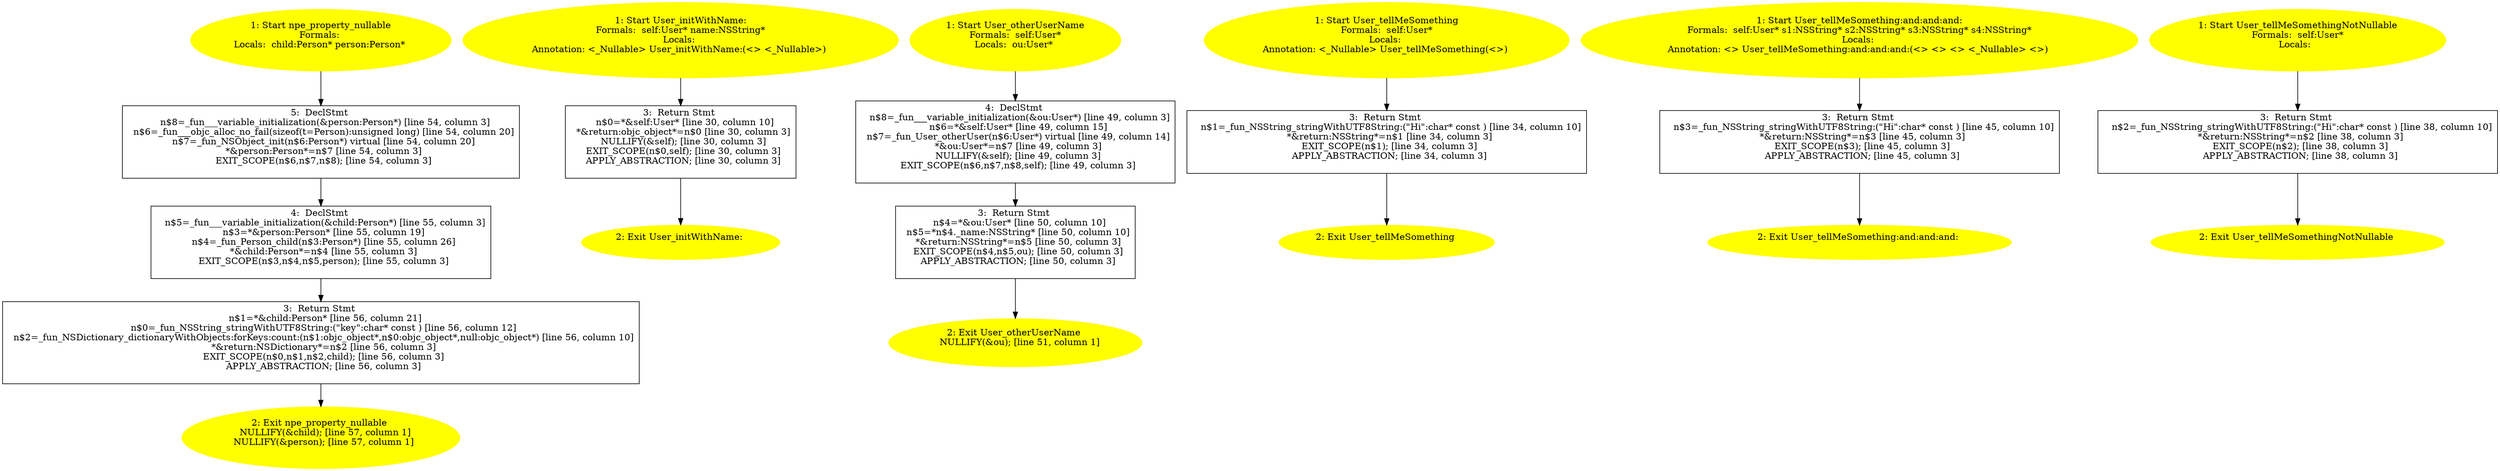 /* @generated */
digraph cfg {
"npe_property_nullable.ba4461b16b55481ab8de5124734d2bf3_1" [label="1: Start npe_property_nullable\nFormals: \nLocals:  child:Person* person:Person* \n  " color=yellow style=filled]
	

	 "npe_property_nullable.ba4461b16b55481ab8de5124734d2bf3_1" -> "npe_property_nullable.ba4461b16b55481ab8de5124734d2bf3_5" ;
"npe_property_nullable.ba4461b16b55481ab8de5124734d2bf3_2" [label="2: Exit npe_property_nullable \n   NULLIFY(&child); [line 57, column 1]\n  NULLIFY(&person); [line 57, column 1]\n " color=yellow style=filled]
	

"npe_property_nullable.ba4461b16b55481ab8de5124734d2bf3_3" [label="3:  Return Stmt \n   n$1=*&child:Person* [line 56, column 21]\n  n$0=_fun_NSString_stringWithUTF8String:(\"key\":char* const ) [line 56, column 12]\n  n$2=_fun_NSDictionary_dictionaryWithObjects:forKeys:count:(n$1:objc_object*,n$0:objc_object*,null:objc_object*) [line 56, column 10]\n  *&return:NSDictionary*=n$2 [line 56, column 3]\n  EXIT_SCOPE(n$0,n$1,n$2,child); [line 56, column 3]\n  APPLY_ABSTRACTION; [line 56, column 3]\n " shape="box"]
	

	 "npe_property_nullable.ba4461b16b55481ab8de5124734d2bf3_3" -> "npe_property_nullable.ba4461b16b55481ab8de5124734d2bf3_2" ;
"npe_property_nullable.ba4461b16b55481ab8de5124734d2bf3_4" [label="4:  DeclStmt \n   n$5=_fun___variable_initialization(&child:Person*) [line 55, column 3]\n  n$3=*&person:Person* [line 55, column 19]\n  n$4=_fun_Person_child(n$3:Person*) [line 55, column 26]\n  *&child:Person*=n$4 [line 55, column 3]\n  EXIT_SCOPE(n$3,n$4,n$5,person); [line 55, column 3]\n " shape="box"]
	

	 "npe_property_nullable.ba4461b16b55481ab8de5124734d2bf3_4" -> "npe_property_nullable.ba4461b16b55481ab8de5124734d2bf3_3" ;
"npe_property_nullable.ba4461b16b55481ab8de5124734d2bf3_5" [label="5:  DeclStmt \n   n$8=_fun___variable_initialization(&person:Person*) [line 54, column 3]\n  n$6=_fun___objc_alloc_no_fail(sizeof(t=Person):unsigned long) [line 54, column 20]\n  n$7=_fun_NSObject_init(n$6:Person*) virtual [line 54, column 20]\n  *&person:Person*=n$7 [line 54, column 3]\n  EXIT_SCOPE(n$6,n$7,n$8); [line 54, column 3]\n " shape="box"]
	

	 "npe_property_nullable.ba4461b16b55481ab8de5124734d2bf3_5" -> "npe_property_nullable.ba4461b16b55481ab8de5124734d2bf3_4" ;
"initWithName:#User(class NSString)#instance.1755f5e97d3aa5318dd071b864db9bb7_1" [label="1: Start User_initWithName:\nFormals:  self:User* name:NSString*\nLocals: \nAnnotation: <_Nullable> User_initWithName:(<> <_Nullable>) \n  " color=yellow style=filled]
	

	 "initWithName:#User(class NSString)#instance.1755f5e97d3aa5318dd071b864db9bb7_1" -> "initWithName:#User(class NSString)#instance.1755f5e97d3aa5318dd071b864db9bb7_3" ;
"initWithName:#User(class NSString)#instance.1755f5e97d3aa5318dd071b864db9bb7_2" [label="2: Exit User_initWithName: \n  " color=yellow style=filled]
	

"initWithName:#User(class NSString)#instance.1755f5e97d3aa5318dd071b864db9bb7_3" [label="3:  Return Stmt \n   n$0=*&self:User* [line 30, column 10]\n  *&return:objc_object*=n$0 [line 30, column 3]\n  NULLIFY(&self); [line 30, column 3]\n  EXIT_SCOPE(n$0,self); [line 30, column 3]\n  APPLY_ABSTRACTION; [line 30, column 3]\n " shape="box"]
	

	 "initWithName:#User(class NSString)#instance.1755f5e97d3aa5318dd071b864db9bb7_3" -> "initWithName:#User(class NSString)#instance.1755f5e97d3aa5318dd071b864db9bb7_2" ;
"otherUserName#User#instance.7b86b8d2191be71dec320c3203056cd7_1" [label="1: Start User_otherUserName\nFormals:  self:User*\nLocals:  ou:User* \n  " color=yellow style=filled]
	

	 "otherUserName#User#instance.7b86b8d2191be71dec320c3203056cd7_1" -> "otherUserName#User#instance.7b86b8d2191be71dec320c3203056cd7_4" ;
"otherUserName#User#instance.7b86b8d2191be71dec320c3203056cd7_2" [label="2: Exit User_otherUserName \n   NULLIFY(&ou); [line 51, column 1]\n " color=yellow style=filled]
	

"otherUserName#User#instance.7b86b8d2191be71dec320c3203056cd7_3" [label="3:  Return Stmt \n   n$4=*&ou:User* [line 50, column 10]\n  n$5=*n$4._name:NSString* [line 50, column 10]\n  *&return:NSString*=n$5 [line 50, column 3]\n  EXIT_SCOPE(n$4,n$5,ou); [line 50, column 3]\n  APPLY_ABSTRACTION; [line 50, column 3]\n " shape="box"]
	

	 "otherUserName#User#instance.7b86b8d2191be71dec320c3203056cd7_3" -> "otherUserName#User#instance.7b86b8d2191be71dec320c3203056cd7_2" ;
"otherUserName#User#instance.7b86b8d2191be71dec320c3203056cd7_4" [label="4:  DeclStmt \n   n$8=_fun___variable_initialization(&ou:User*) [line 49, column 3]\n  n$6=*&self:User* [line 49, column 15]\n  n$7=_fun_User_otherUser(n$6:User*) virtual [line 49, column 14]\n  *&ou:User*=n$7 [line 49, column 3]\n  NULLIFY(&self); [line 49, column 3]\n  EXIT_SCOPE(n$6,n$7,n$8,self); [line 49, column 3]\n " shape="box"]
	

	 "otherUserName#User#instance.7b86b8d2191be71dec320c3203056cd7_4" -> "otherUserName#User#instance.7b86b8d2191be71dec320c3203056cd7_3" ;
"tellMeSomething#User#instance.5ed632cdc46e048613dbc2d7030419cf_1" [label="1: Start User_tellMeSomething\nFormals:  self:User*\nLocals: \nAnnotation: <_Nullable> User_tellMeSomething(<>) \n  " color=yellow style=filled]
	

	 "tellMeSomething#User#instance.5ed632cdc46e048613dbc2d7030419cf_1" -> "tellMeSomething#User#instance.5ed632cdc46e048613dbc2d7030419cf_3" ;
"tellMeSomething#User#instance.5ed632cdc46e048613dbc2d7030419cf_2" [label="2: Exit User_tellMeSomething \n  " color=yellow style=filled]
	

"tellMeSomething#User#instance.5ed632cdc46e048613dbc2d7030419cf_3" [label="3:  Return Stmt \n   n$1=_fun_NSString_stringWithUTF8String:(\"Hi\":char* const ) [line 34, column 10]\n  *&return:NSString*=n$1 [line 34, column 3]\n  EXIT_SCOPE(n$1); [line 34, column 3]\n  APPLY_ABSTRACTION; [line 34, column 3]\n " shape="box"]
	

	 "tellMeSomething#User#instance.5ed632cdc46e048613dbc2d7030419cf_3" -> "tellMeSomething#User#instance.5ed632cdc46e048613dbc2d7030419cf_2" ;
"tellMeSomething:and:and:and:#User(class NSString,class NSString,class NSString,class NSString)#insta.486c16409126581cc0a8d6141cb33574_1" [label="1: Start User_tellMeSomething:and:and:and:\nFormals:  self:User* s1:NSString* s2:NSString* s3:NSString* s4:NSString*\nLocals: \nAnnotation: <> User_tellMeSomething:and:and:and:(<> <> <> <_Nullable> <>) \n  " color=yellow style=filled]
	

	 "tellMeSomething:and:and:and:#User(class NSString,class NSString,class NSString,class NSString)#insta.486c16409126581cc0a8d6141cb33574_1" -> "tellMeSomething:and:and:and:#User(class NSString,class NSString,class NSString,class NSString)#insta.486c16409126581cc0a8d6141cb33574_3" ;
"tellMeSomething:and:and:and:#User(class NSString,class NSString,class NSString,class NSString)#insta.486c16409126581cc0a8d6141cb33574_2" [label="2: Exit User_tellMeSomething:and:and:and: \n  " color=yellow style=filled]
	

"tellMeSomething:and:and:and:#User(class NSString,class NSString,class NSString,class NSString)#insta.486c16409126581cc0a8d6141cb33574_3" [label="3:  Return Stmt \n   n$3=_fun_NSString_stringWithUTF8String:(\"Hi\":char* const ) [line 45, column 10]\n  *&return:NSString*=n$3 [line 45, column 3]\n  EXIT_SCOPE(n$3); [line 45, column 3]\n  APPLY_ABSTRACTION; [line 45, column 3]\n " shape="box"]
	

	 "tellMeSomething:and:and:and:#User(class NSString,class NSString,class NSString,class NSString)#insta.486c16409126581cc0a8d6141cb33574_3" -> "tellMeSomething:and:and:and:#User(class NSString,class NSString,class NSString,class NSString)#insta.486c16409126581cc0a8d6141cb33574_2" ;
"tellMeSomethingNotNullable#User#instance.245a0cd3ebd907a23c846151021de342_1" [label="1: Start User_tellMeSomethingNotNullable\nFormals:  self:User*\nLocals:  \n  " color=yellow style=filled]
	

	 "tellMeSomethingNotNullable#User#instance.245a0cd3ebd907a23c846151021de342_1" -> "tellMeSomethingNotNullable#User#instance.245a0cd3ebd907a23c846151021de342_3" ;
"tellMeSomethingNotNullable#User#instance.245a0cd3ebd907a23c846151021de342_2" [label="2: Exit User_tellMeSomethingNotNullable \n  " color=yellow style=filled]
	

"tellMeSomethingNotNullable#User#instance.245a0cd3ebd907a23c846151021de342_3" [label="3:  Return Stmt \n   n$2=_fun_NSString_stringWithUTF8String:(\"Hi\":char* const ) [line 38, column 10]\n  *&return:NSString*=n$2 [line 38, column 3]\n  EXIT_SCOPE(n$2); [line 38, column 3]\n  APPLY_ABSTRACTION; [line 38, column 3]\n " shape="box"]
	

	 "tellMeSomethingNotNullable#User#instance.245a0cd3ebd907a23c846151021de342_3" -> "tellMeSomethingNotNullable#User#instance.245a0cd3ebd907a23c846151021de342_2" ;
}
